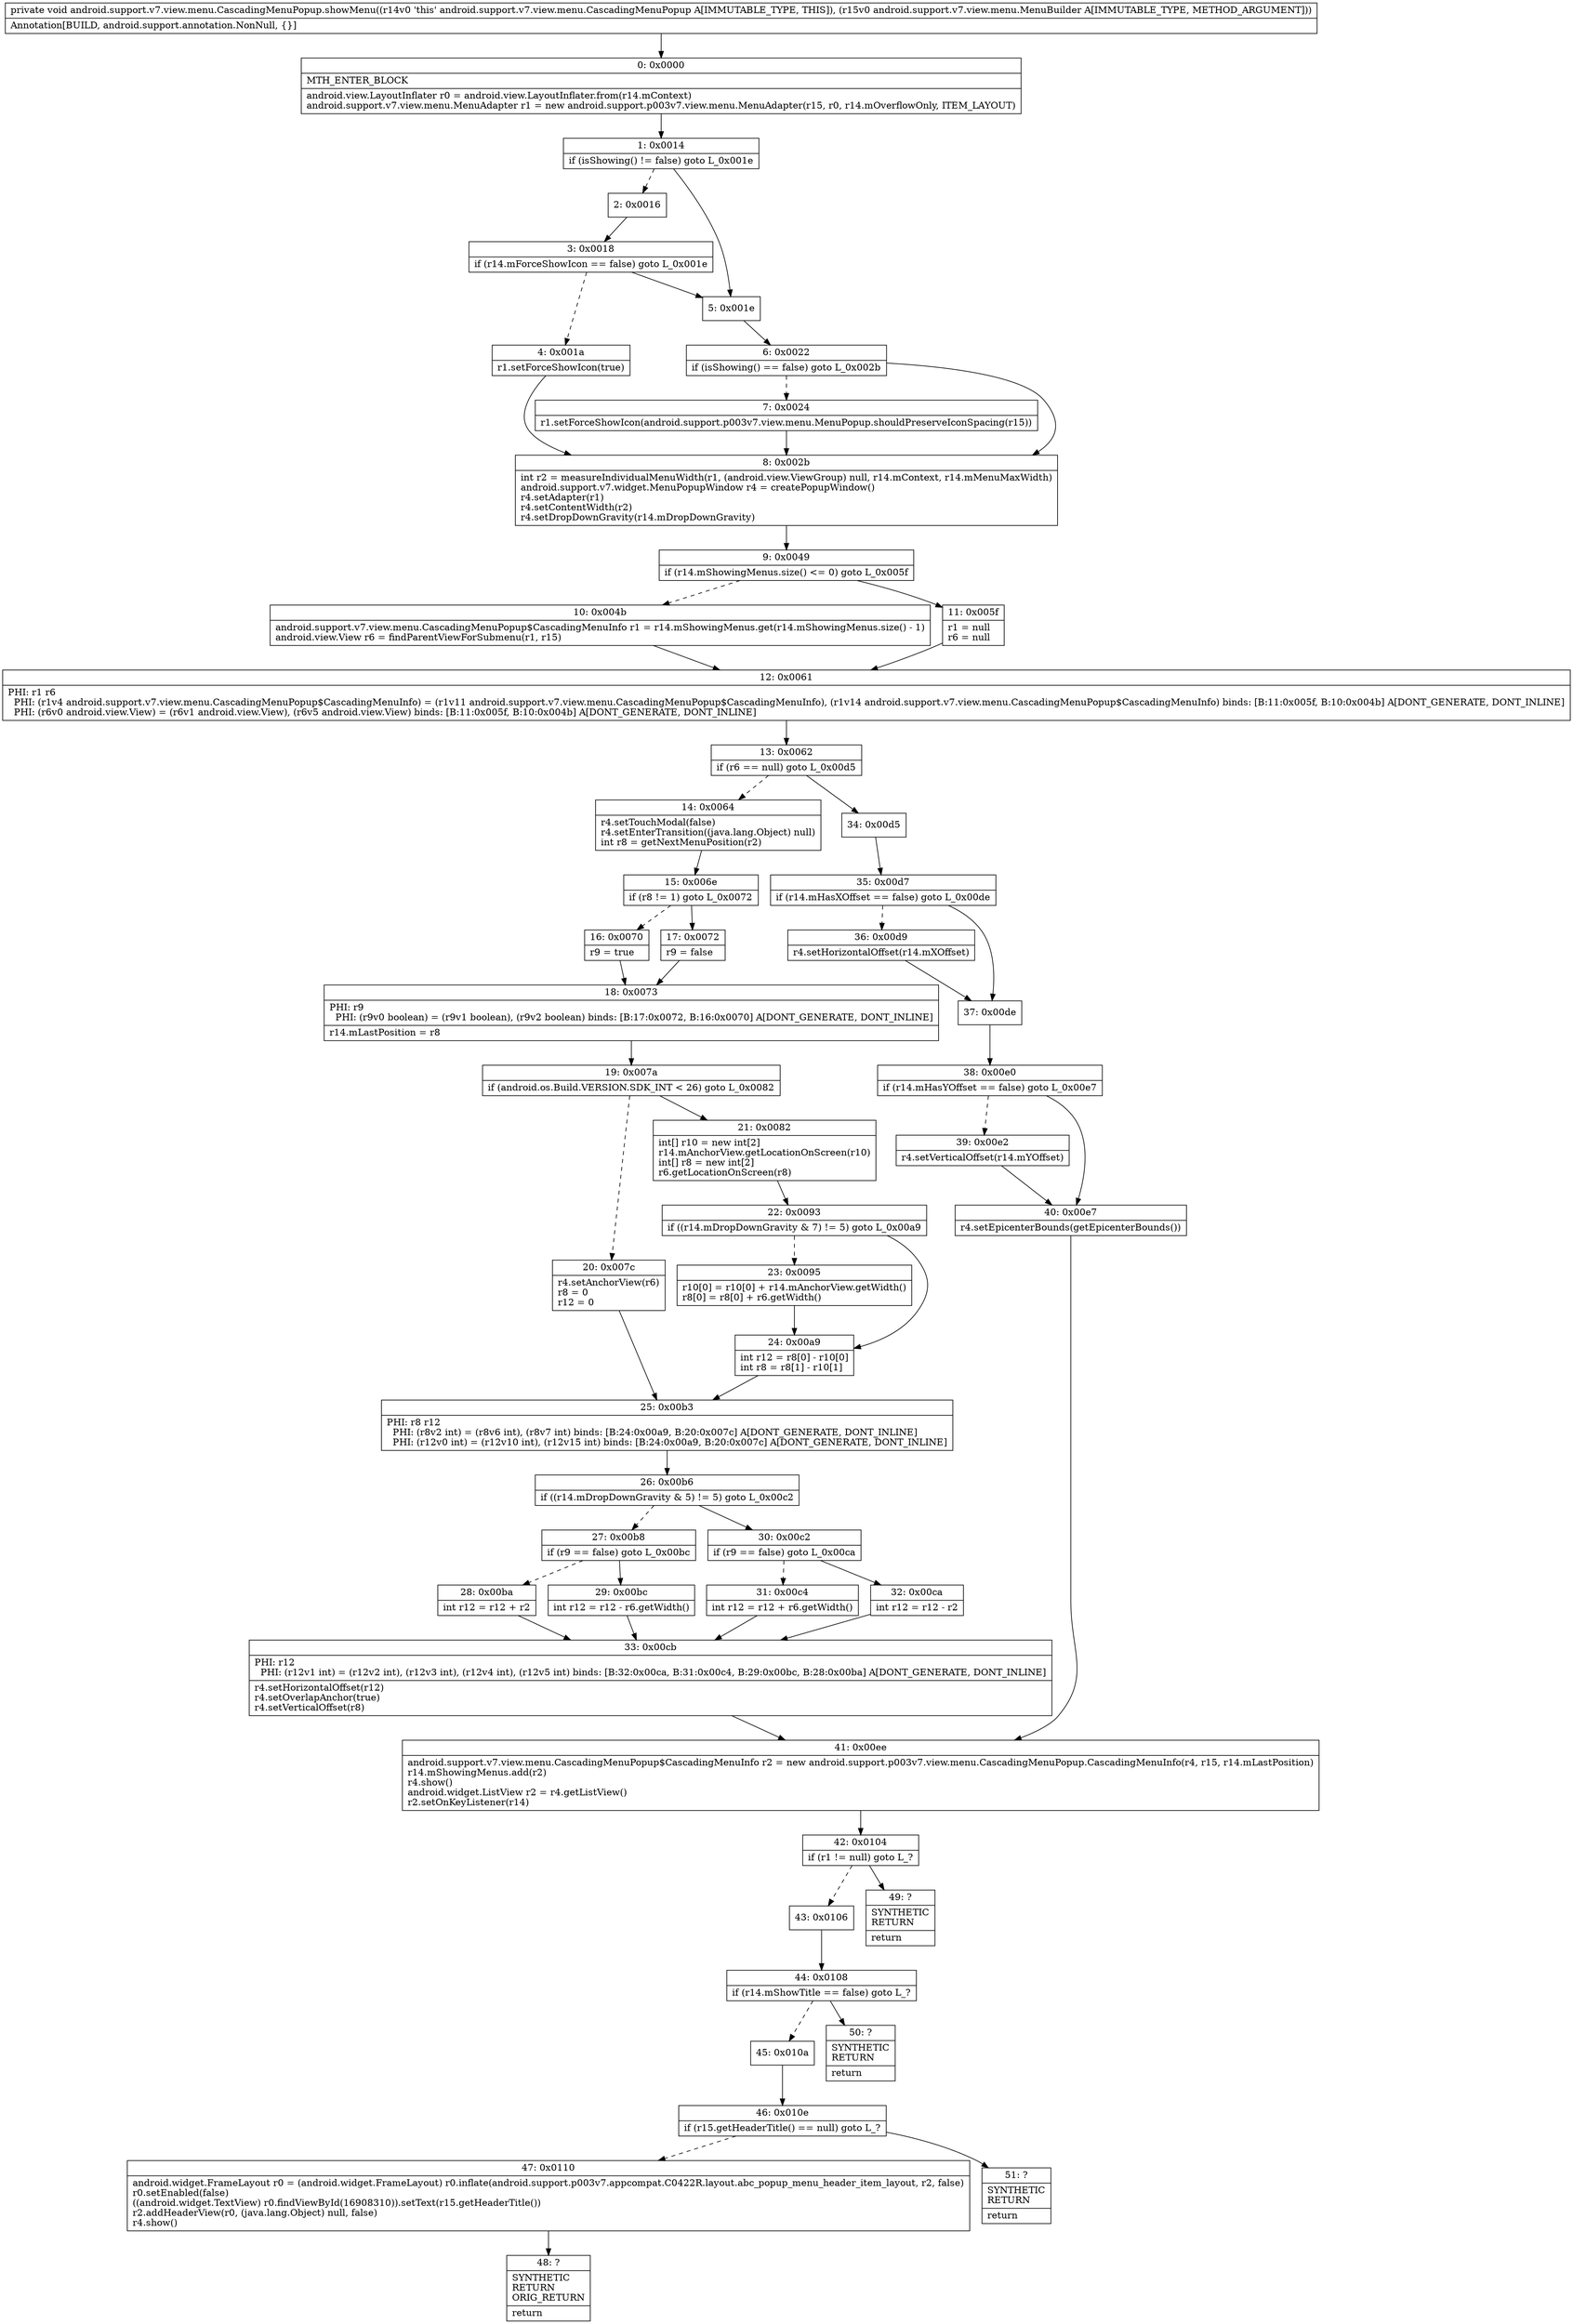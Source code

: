 digraph "CFG forandroid.support.v7.view.menu.CascadingMenuPopup.showMenu(Landroid\/support\/v7\/view\/menu\/MenuBuilder;)V" {
Node_0 [shape=record,label="{0\:\ 0x0000|MTH_ENTER_BLOCK\l|android.view.LayoutInflater r0 = android.view.LayoutInflater.from(r14.mContext)\landroid.support.v7.view.menu.MenuAdapter r1 = new android.support.p003v7.view.menu.MenuAdapter(r15, r0, r14.mOverflowOnly, ITEM_LAYOUT)\l}"];
Node_1 [shape=record,label="{1\:\ 0x0014|if (isShowing() != false) goto L_0x001e\l}"];
Node_2 [shape=record,label="{2\:\ 0x0016}"];
Node_3 [shape=record,label="{3\:\ 0x0018|if (r14.mForceShowIcon == false) goto L_0x001e\l}"];
Node_4 [shape=record,label="{4\:\ 0x001a|r1.setForceShowIcon(true)\l}"];
Node_5 [shape=record,label="{5\:\ 0x001e}"];
Node_6 [shape=record,label="{6\:\ 0x0022|if (isShowing() == false) goto L_0x002b\l}"];
Node_7 [shape=record,label="{7\:\ 0x0024|r1.setForceShowIcon(android.support.p003v7.view.menu.MenuPopup.shouldPreserveIconSpacing(r15))\l}"];
Node_8 [shape=record,label="{8\:\ 0x002b|int r2 = measureIndividualMenuWidth(r1, (android.view.ViewGroup) null, r14.mContext, r14.mMenuMaxWidth)\landroid.support.v7.widget.MenuPopupWindow r4 = createPopupWindow()\lr4.setAdapter(r1)\lr4.setContentWidth(r2)\lr4.setDropDownGravity(r14.mDropDownGravity)\l}"];
Node_9 [shape=record,label="{9\:\ 0x0049|if (r14.mShowingMenus.size() \<= 0) goto L_0x005f\l}"];
Node_10 [shape=record,label="{10\:\ 0x004b|android.support.v7.view.menu.CascadingMenuPopup$CascadingMenuInfo r1 = r14.mShowingMenus.get(r14.mShowingMenus.size() \- 1)\landroid.view.View r6 = findParentViewForSubmenu(r1, r15)\l}"];
Node_11 [shape=record,label="{11\:\ 0x005f|r1 = null\lr6 = null\l}"];
Node_12 [shape=record,label="{12\:\ 0x0061|PHI: r1 r6 \l  PHI: (r1v4 android.support.v7.view.menu.CascadingMenuPopup$CascadingMenuInfo) = (r1v11 android.support.v7.view.menu.CascadingMenuPopup$CascadingMenuInfo), (r1v14 android.support.v7.view.menu.CascadingMenuPopup$CascadingMenuInfo) binds: [B:11:0x005f, B:10:0x004b] A[DONT_GENERATE, DONT_INLINE]\l  PHI: (r6v0 android.view.View) = (r6v1 android.view.View), (r6v5 android.view.View) binds: [B:11:0x005f, B:10:0x004b] A[DONT_GENERATE, DONT_INLINE]\l}"];
Node_13 [shape=record,label="{13\:\ 0x0062|if (r6 == null) goto L_0x00d5\l}"];
Node_14 [shape=record,label="{14\:\ 0x0064|r4.setTouchModal(false)\lr4.setEnterTransition((java.lang.Object) null)\lint r8 = getNextMenuPosition(r2)\l}"];
Node_15 [shape=record,label="{15\:\ 0x006e|if (r8 != 1) goto L_0x0072\l}"];
Node_16 [shape=record,label="{16\:\ 0x0070|r9 = true\l}"];
Node_17 [shape=record,label="{17\:\ 0x0072|r9 = false\l}"];
Node_18 [shape=record,label="{18\:\ 0x0073|PHI: r9 \l  PHI: (r9v0 boolean) = (r9v1 boolean), (r9v2 boolean) binds: [B:17:0x0072, B:16:0x0070] A[DONT_GENERATE, DONT_INLINE]\l|r14.mLastPosition = r8\l}"];
Node_19 [shape=record,label="{19\:\ 0x007a|if (android.os.Build.VERSION.SDK_INT \< 26) goto L_0x0082\l}"];
Node_20 [shape=record,label="{20\:\ 0x007c|r4.setAnchorView(r6)\lr8 = 0\lr12 = 0\l}"];
Node_21 [shape=record,label="{21\:\ 0x0082|int[] r10 = new int[2]\lr14.mAnchorView.getLocationOnScreen(r10)\lint[] r8 = new int[2]\lr6.getLocationOnScreen(r8)\l}"];
Node_22 [shape=record,label="{22\:\ 0x0093|if ((r14.mDropDownGravity & 7) != 5) goto L_0x00a9\l}"];
Node_23 [shape=record,label="{23\:\ 0x0095|r10[0] = r10[0] + r14.mAnchorView.getWidth()\lr8[0] = r8[0] + r6.getWidth()\l}"];
Node_24 [shape=record,label="{24\:\ 0x00a9|int r12 = r8[0] \- r10[0]\lint r8 = r8[1] \- r10[1]\l}"];
Node_25 [shape=record,label="{25\:\ 0x00b3|PHI: r8 r12 \l  PHI: (r8v2 int) = (r8v6 int), (r8v7 int) binds: [B:24:0x00a9, B:20:0x007c] A[DONT_GENERATE, DONT_INLINE]\l  PHI: (r12v0 int) = (r12v10 int), (r12v15 int) binds: [B:24:0x00a9, B:20:0x007c] A[DONT_GENERATE, DONT_INLINE]\l}"];
Node_26 [shape=record,label="{26\:\ 0x00b6|if ((r14.mDropDownGravity & 5) != 5) goto L_0x00c2\l}"];
Node_27 [shape=record,label="{27\:\ 0x00b8|if (r9 == false) goto L_0x00bc\l}"];
Node_28 [shape=record,label="{28\:\ 0x00ba|int r12 = r12 + r2\l}"];
Node_29 [shape=record,label="{29\:\ 0x00bc|int r12 = r12 \- r6.getWidth()\l}"];
Node_30 [shape=record,label="{30\:\ 0x00c2|if (r9 == false) goto L_0x00ca\l}"];
Node_31 [shape=record,label="{31\:\ 0x00c4|int r12 = r12 + r6.getWidth()\l}"];
Node_32 [shape=record,label="{32\:\ 0x00ca|int r12 = r12 \- r2\l}"];
Node_33 [shape=record,label="{33\:\ 0x00cb|PHI: r12 \l  PHI: (r12v1 int) = (r12v2 int), (r12v3 int), (r12v4 int), (r12v5 int) binds: [B:32:0x00ca, B:31:0x00c4, B:29:0x00bc, B:28:0x00ba] A[DONT_GENERATE, DONT_INLINE]\l|r4.setHorizontalOffset(r12)\lr4.setOverlapAnchor(true)\lr4.setVerticalOffset(r8)\l}"];
Node_34 [shape=record,label="{34\:\ 0x00d5}"];
Node_35 [shape=record,label="{35\:\ 0x00d7|if (r14.mHasXOffset == false) goto L_0x00de\l}"];
Node_36 [shape=record,label="{36\:\ 0x00d9|r4.setHorizontalOffset(r14.mXOffset)\l}"];
Node_37 [shape=record,label="{37\:\ 0x00de}"];
Node_38 [shape=record,label="{38\:\ 0x00e0|if (r14.mHasYOffset == false) goto L_0x00e7\l}"];
Node_39 [shape=record,label="{39\:\ 0x00e2|r4.setVerticalOffset(r14.mYOffset)\l}"];
Node_40 [shape=record,label="{40\:\ 0x00e7|r4.setEpicenterBounds(getEpicenterBounds())\l}"];
Node_41 [shape=record,label="{41\:\ 0x00ee|android.support.v7.view.menu.CascadingMenuPopup$CascadingMenuInfo r2 = new android.support.p003v7.view.menu.CascadingMenuPopup.CascadingMenuInfo(r4, r15, r14.mLastPosition)\lr14.mShowingMenus.add(r2)\lr4.show()\landroid.widget.ListView r2 = r4.getListView()\lr2.setOnKeyListener(r14)\l}"];
Node_42 [shape=record,label="{42\:\ 0x0104|if (r1 != null) goto L_?\l}"];
Node_43 [shape=record,label="{43\:\ 0x0106}"];
Node_44 [shape=record,label="{44\:\ 0x0108|if (r14.mShowTitle == false) goto L_?\l}"];
Node_45 [shape=record,label="{45\:\ 0x010a}"];
Node_46 [shape=record,label="{46\:\ 0x010e|if (r15.getHeaderTitle() == null) goto L_?\l}"];
Node_47 [shape=record,label="{47\:\ 0x0110|android.widget.FrameLayout r0 = (android.widget.FrameLayout) r0.inflate(android.support.p003v7.appcompat.C0422R.layout.abc_popup_menu_header_item_layout, r2, false)\lr0.setEnabled(false)\l((android.widget.TextView) r0.findViewById(16908310)).setText(r15.getHeaderTitle())\lr2.addHeaderView(r0, (java.lang.Object) null, false)\lr4.show()\l}"];
Node_48 [shape=record,label="{48\:\ ?|SYNTHETIC\lRETURN\lORIG_RETURN\l|return\l}"];
Node_49 [shape=record,label="{49\:\ ?|SYNTHETIC\lRETURN\l|return\l}"];
Node_50 [shape=record,label="{50\:\ ?|SYNTHETIC\lRETURN\l|return\l}"];
Node_51 [shape=record,label="{51\:\ ?|SYNTHETIC\lRETURN\l|return\l}"];
MethodNode[shape=record,label="{private void android.support.v7.view.menu.CascadingMenuPopup.showMenu((r14v0 'this' android.support.v7.view.menu.CascadingMenuPopup A[IMMUTABLE_TYPE, THIS]), (r15v0 android.support.v7.view.menu.MenuBuilder A[IMMUTABLE_TYPE, METHOD_ARGUMENT]))  | Annotation[BUILD, android.support.annotation.NonNull, \{\}]\l}"];
MethodNode -> Node_0;
Node_0 -> Node_1;
Node_1 -> Node_2[style=dashed];
Node_1 -> Node_5;
Node_2 -> Node_3;
Node_3 -> Node_4[style=dashed];
Node_3 -> Node_5;
Node_4 -> Node_8;
Node_5 -> Node_6;
Node_6 -> Node_7[style=dashed];
Node_6 -> Node_8;
Node_7 -> Node_8;
Node_8 -> Node_9;
Node_9 -> Node_10[style=dashed];
Node_9 -> Node_11;
Node_10 -> Node_12;
Node_11 -> Node_12;
Node_12 -> Node_13;
Node_13 -> Node_14[style=dashed];
Node_13 -> Node_34;
Node_14 -> Node_15;
Node_15 -> Node_16[style=dashed];
Node_15 -> Node_17;
Node_16 -> Node_18;
Node_17 -> Node_18;
Node_18 -> Node_19;
Node_19 -> Node_20[style=dashed];
Node_19 -> Node_21;
Node_20 -> Node_25;
Node_21 -> Node_22;
Node_22 -> Node_23[style=dashed];
Node_22 -> Node_24;
Node_23 -> Node_24;
Node_24 -> Node_25;
Node_25 -> Node_26;
Node_26 -> Node_27[style=dashed];
Node_26 -> Node_30;
Node_27 -> Node_28[style=dashed];
Node_27 -> Node_29;
Node_28 -> Node_33;
Node_29 -> Node_33;
Node_30 -> Node_31[style=dashed];
Node_30 -> Node_32;
Node_31 -> Node_33;
Node_32 -> Node_33;
Node_33 -> Node_41;
Node_34 -> Node_35;
Node_35 -> Node_36[style=dashed];
Node_35 -> Node_37;
Node_36 -> Node_37;
Node_37 -> Node_38;
Node_38 -> Node_39[style=dashed];
Node_38 -> Node_40;
Node_39 -> Node_40;
Node_40 -> Node_41;
Node_41 -> Node_42;
Node_42 -> Node_43[style=dashed];
Node_42 -> Node_49;
Node_43 -> Node_44;
Node_44 -> Node_45[style=dashed];
Node_44 -> Node_50;
Node_45 -> Node_46;
Node_46 -> Node_47[style=dashed];
Node_46 -> Node_51;
Node_47 -> Node_48;
}

